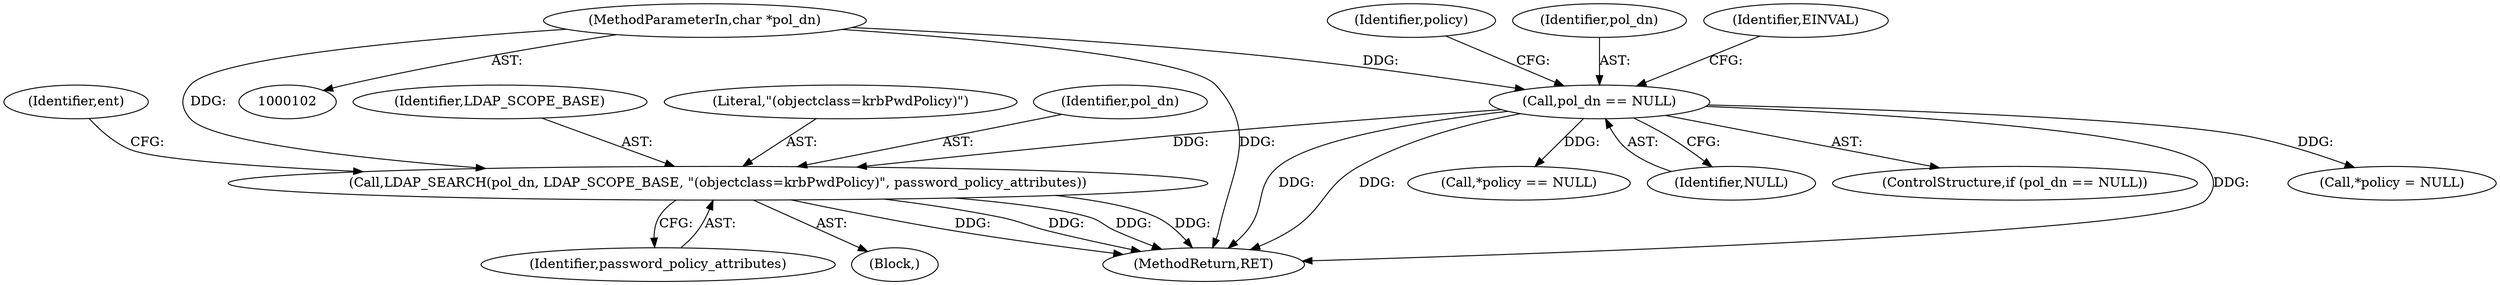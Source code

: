 digraph "0_krb5_d1f707024f1d0af6e54a18885322d70fa15ec4d3@pointer" {
"1000178" [label="(Call,LDAP_SEARCH(pol_dn, LDAP_SCOPE_BASE, \"(objectclass=krbPwdPolicy)\", password_policy_attributes))"];
"1000143" [label="(Call,pol_dn == NULL)"];
"1000105" [label="(MethodParameterIn,char *pol_dn)"];
"1000180" [label="(Identifier,LDAP_SCOPE_BASE)"];
"1000181" [label="(Literal,\"(objectclass=krbPwdPolicy)\")"];
"1000179" [label="(Identifier,pol_dn)"];
"1000142" [label="(ControlStructure,if (pol_dn == NULL))"];
"1000105" [label="(MethodParameterIn,char *pol_dn)"];
"1000148" [label="(Call,*policy = NULL)"];
"1000144" [label="(Identifier,pol_dn)"];
"1000184" [label="(Identifier,ent)"];
"1000143" [label="(Call,pol_dn == NULL)"];
"1000107" [label="(Block,)"];
"1000233" [label="(MethodReturn,RET)"];
"1000147" [label="(Identifier,EINVAL)"];
"1000150" [label="(Identifier,policy)"];
"1000182" [label="(Identifier,password_policy_attributes)"];
"1000163" [label="(Call,*policy == NULL)"];
"1000145" [label="(Identifier,NULL)"];
"1000178" [label="(Call,LDAP_SEARCH(pol_dn, LDAP_SCOPE_BASE, \"(objectclass=krbPwdPolicy)\", password_policy_attributes))"];
"1000178" -> "1000107"  [label="AST: "];
"1000178" -> "1000182"  [label="CFG: "];
"1000179" -> "1000178"  [label="AST: "];
"1000180" -> "1000178"  [label="AST: "];
"1000181" -> "1000178"  [label="AST: "];
"1000182" -> "1000178"  [label="AST: "];
"1000184" -> "1000178"  [label="CFG: "];
"1000178" -> "1000233"  [label="DDG: "];
"1000178" -> "1000233"  [label="DDG: "];
"1000178" -> "1000233"  [label="DDG: "];
"1000178" -> "1000233"  [label="DDG: "];
"1000143" -> "1000178"  [label="DDG: "];
"1000105" -> "1000178"  [label="DDG: "];
"1000143" -> "1000142"  [label="AST: "];
"1000143" -> "1000145"  [label="CFG: "];
"1000144" -> "1000143"  [label="AST: "];
"1000145" -> "1000143"  [label="AST: "];
"1000147" -> "1000143"  [label="CFG: "];
"1000150" -> "1000143"  [label="CFG: "];
"1000143" -> "1000233"  [label="DDG: "];
"1000143" -> "1000233"  [label="DDG: "];
"1000143" -> "1000233"  [label="DDG: "];
"1000105" -> "1000143"  [label="DDG: "];
"1000143" -> "1000148"  [label="DDG: "];
"1000143" -> "1000163"  [label="DDG: "];
"1000105" -> "1000102"  [label="AST: "];
"1000105" -> "1000233"  [label="DDG: "];
}
